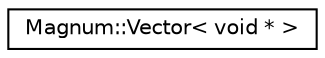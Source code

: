 digraph "圖形化之類別階層"
{
  edge [fontname="Helvetica",fontsize="10",labelfontname="Helvetica",labelfontsize="10"];
  node [fontname="Helvetica",fontsize="10",shape=record];
  rankdir="LR";
  Node1 [label="Magnum::Vector\< void * \>",height=0.2,width=0.4,color="black", fillcolor="white", style="filled",URL="$class_magnum_1_1_vector.html"];
}
